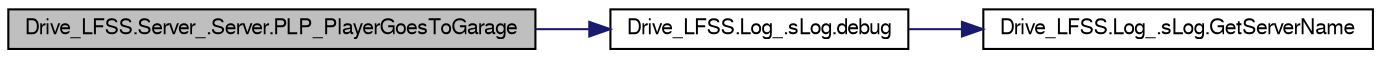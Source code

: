 digraph G
{
  bgcolor="transparent";
  edge [fontname="FreeSans",fontsize=10,labelfontname="FreeSans",labelfontsize=10];
  node [fontname="FreeSans",fontsize=10,shape=record];
  rankdir=LR;
  Node1 [label="Drive_LFSS.Server_.Server.PLP_PlayerGoesToGarage",height=0.2,width=0.4,color="black", fillcolor="grey75", style="filled" fontcolor="black"];
  Node1 -> Node2 [color="midnightblue",fontsize=10,style="solid",fontname="FreeSans"];
  Node2 [label="Drive_LFSS.Log_.sLog.debug",height=0.2,width=0.4,color="black",URL="$class_drive___l_f_s_s_1_1_log___1_1s_log.html#07044dc1f9967b589c4172099f66df74"];
  Node2 -> Node3 [color="midnightblue",fontsize=10,style="solid",fontname="FreeSans"];
  Node3 [label="Drive_LFSS.Log_.sLog.GetServerName",height=0.2,width=0.4,color="black",URL="$class_drive___l_f_s_s_1_1_log___1_1s_log.html#9c38361eceec54b892e2b27baba0b7e0"];
}
